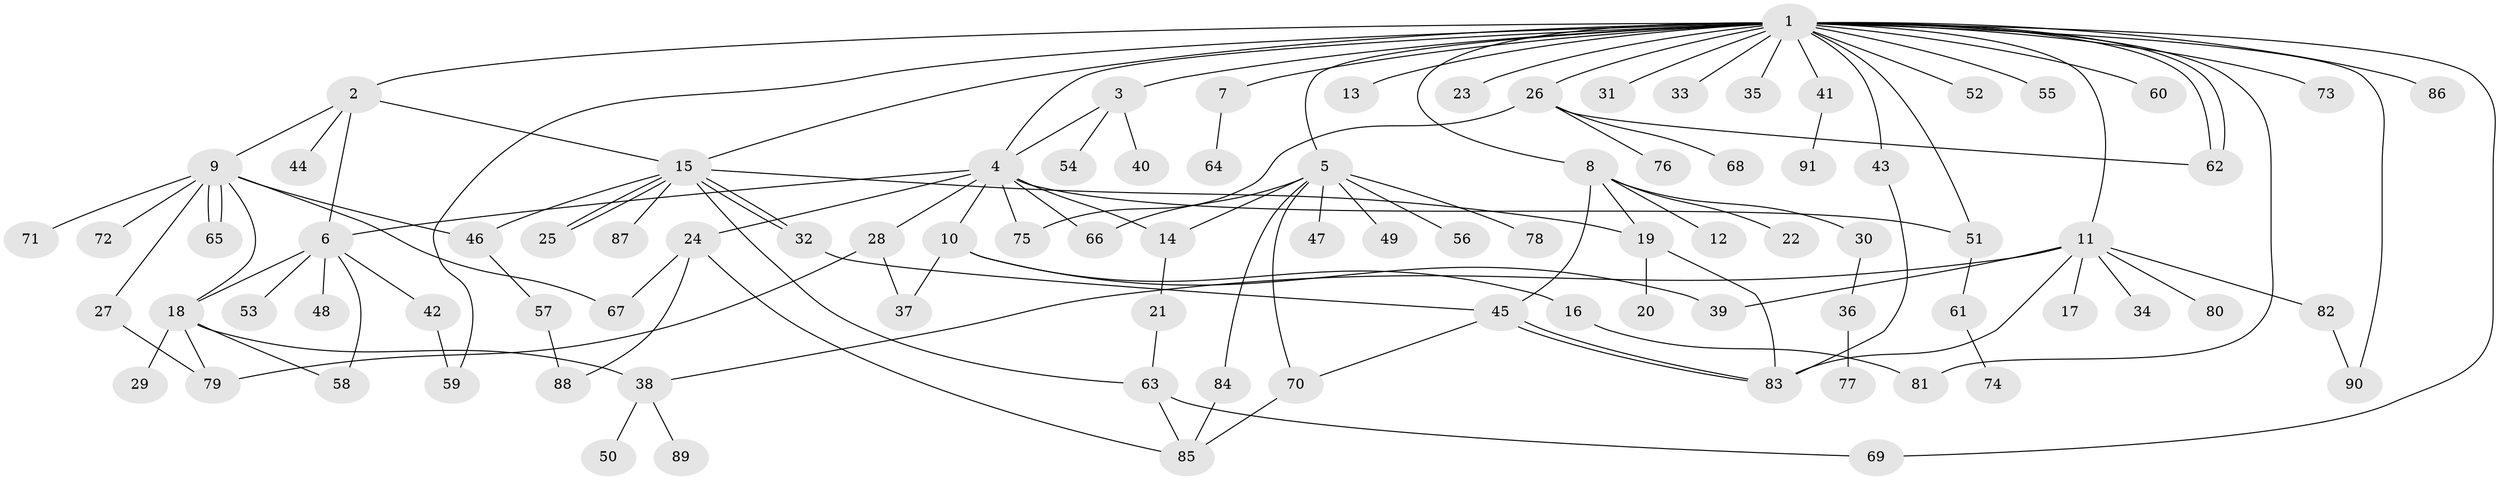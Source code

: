 // coarse degree distribution, {27: 0.014084507042253521, 9: 0.04225352112676056, 3: 0.14084507042253522, 12: 0.028169014084507043, 8: 0.028169014084507043, 2: 0.22535211267605634, 4: 0.028169014084507043, 1: 0.4647887323943662, 5: 0.014084507042253521, 6: 0.014084507042253521}
// Generated by graph-tools (version 1.1) at 2025/23/03/03/25 07:23:55]
// undirected, 91 vertices, 127 edges
graph export_dot {
graph [start="1"]
  node [color=gray90,style=filled];
  1;
  2;
  3;
  4;
  5;
  6;
  7;
  8;
  9;
  10;
  11;
  12;
  13;
  14;
  15;
  16;
  17;
  18;
  19;
  20;
  21;
  22;
  23;
  24;
  25;
  26;
  27;
  28;
  29;
  30;
  31;
  32;
  33;
  34;
  35;
  36;
  37;
  38;
  39;
  40;
  41;
  42;
  43;
  44;
  45;
  46;
  47;
  48;
  49;
  50;
  51;
  52;
  53;
  54;
  55;
  56;
  57;
  58;
  59;
  60;
  61;
  62;
  63;
  64;
  65;
  66;
  67;
  68;
  69;
  70;
  71;
  72;
  73;
  74;
  75;
  76;
  77;
  78;
  79;
  80;
  81;
  82;
  83;
  84;
  85;
  86;
  87;
  88;
  89;
  90;
  91;
  1 -- 2;
  1 -- 3;
  1 -- 4;
  1 -- 5;
  1 -- 7;
  1 -- 8;
  1 -- 11;
  1 -- 13;
  1 -- 15;
  1 -- 23;
  1 -- 26;
  1 -- 31;
  1 -- 33;
  1 -- 35;
  1 -- 41;
  1 -- 43;
  1 -- 51;
  1 -- 52;
  1 -- 55;
  1 -- 59;
  1 -- 60;
  1 -- 62;
  1 -- 62;
  1 -- 69;
  1 -- 73;
  1 -- 81;
  1 -- 86;
  1 -- 90;
  2 -- 6;
  2 -- 9;
  2 -- 15;
  2 -- 44;
  3 -- 4;
  3 -- 40;
  3 -- 54;
  4 -- 6;
  4 -- 10;
  4 -- 14;
  4 -- 24;
  4 -- 28;
  4 -- 51;
  4 -- 66;
  4 -- 75;
  5 -- 14;
  5 -- 47;
  5 -- 49;
  5 -- 56;
  5 -- 66;
  5 -- 70;
  5 -- 78;
  5 -- 84;
  6 -- 18;
  6 -- 42;
  6 -- 48;
  6 -- 53;
  6 -- 58;
  7 -- 64;
  8 -- 12;
  8 -- 19;
  8 -- 22;
  8 -- 30;
  8 -- 45;
  9 -- 18;
  9 -- 27;
  9 -- 46;
  9 -- 65;
  9 -- 65;
  9 -- 67;
  9 -- 71;
  9 -- 72;
  10 -- 16;
  10 -- 37;
  10 -- 39;
  11 -- 17;
  11 -- 34;
  11 -- 38;
  11 -- 39;
  11 -- 80;
  11 -- 82;
  11 -- 83;
  14 -- 21;
  15 -- 19;
  15 -- 25;
  15 -- 25;
  15 -- 32;
  15 -- 32;
  15 -- 46;
  15 -- 63;
  15 -- 87;
  16 -- 81;
  18 -- 29;
  18 -- 38;
  18 -- 58;
  18 -- 79;
  19 -- 20;
  19 -- 83;
  21 -- 63;
  24 -- 67;
  24 -- 85;
  24 -- 88;
  26 -- 62;
  26 -- 68;
  26 -- 75;
  26 -- 76;
  27 -- 79;
  28 -- 37;
  28 -- 79;
  30 -- 36;
  32 -- 45;
  36 -- 77;
  38 -- 50;
  38 -- 89;
  41 -- 91;
  42 -- 59;
  43 -- 83;
  45 -- 70;
  45 -- 83;
  45 -- 83;
  46 -- 57;
  51 -- 61;
  57 -- 88;
  61 -- 74;
  63 -- 69;
  63 -- 85;
  70 -- 85;
  82 -- 90;
  84 -- 85;
}
